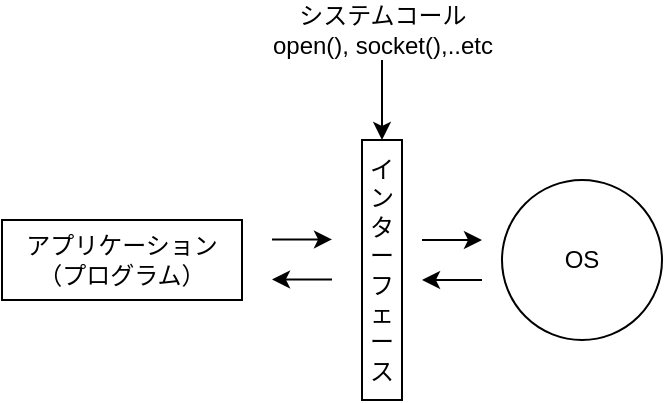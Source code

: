 <mxfile>
    <diagram id="TOnJFqNG4WAf0tsvQG2q" name="overview">
        <mxGraphModel dx="1382" dy="429" grid="1" gridSize="10" guides="1" tooltips="1" connect="1" arrows="1" fold="1" page="1" pageScale="1" pageWidth="850" pageHeight="1100" math="0" shadow="0">
            <root>
                <mxCell id="0"/>
                <mxCell id="1" parent="0"/>
                <mxCell id="2" value="アプリケーション&lt;div&gt;（プログラム）&lt;/div&gt;" style="rounded=0;whiteSpace=wrap;html=1;" vertex="1" parent="1">
                    <mxGeometry x="80" y="240" width="120" height="40" as="geometry"/>
                </mxCell>
                <mxCell id="3" value="OS" style="ellipse;whiteSpace=wrap;html=1;aspect=fixed;" vertex="1" parent="1">
                    <mxGeometry x="330" y="220" width="80" height="80" as="geometry"/>
                </mxCell>
                <mxCell id="5" value="イ&lt;div&gt;ン&lt;/div&gt;&lt;div&gt;タ&lt;/div&gt;&lt;div&gt;ー&lt;/div&gt;&lt;div&gt;フ&lt;/div&gt;&lt;div&gt;ェ&lt;/div&gt;&lt;div&gt;ー&lt;/div&gt;&lt;div&gt;ス&lt;/div&gt;" style="rounded=0;whiteSpace=wrap;html=1;" vertex="1" parent="1">
                    <mxGeometry x="260" y="200" width="20" height="130" as="geometry"/>
                </mxCell>
                <mxCell id="6" value="システムコール&lt;div&gt;open(), socket(),..etc&lt;/div&gt;" style="text;html=1;align=center;verticalAlign=middle;whiteSpace=wrap;rounded=0;" vertex="1" parent="1">
                    <mxGeometry x="202.5" y="130" width="135" height="30" as="geometry"/>
                </mxCell>
                <mxCell id="7" value="" style="endArrow=classic;html=1;exitX=0.5;exitY=1;exitDx=0;exitDy=0;entryX=0.5;entryY=0;entryDx=0;entryDy=0;" edge="1" parent="1" source="6" target="5">
                    <mxGeometry width="50" height="50" relative="1" as="geometry">
                        <mxPoint x="255" y="190" as="sourcePoint"/>
                        <mxPoint x="215" y="40" as="targetPoint"/>
                    </mxGeometry>
                </mxCell>
                <mxCell id="12" value="" style="endArrow=classic;html=1;" edge="1" parent="1">
                    <mxGeometry width="50" height="50" relative="1" as="geometry">
                        <mxPoint x="290" y="250" as="sourcePoint"/>
                        <mxPoint x="320" y="250" as="targetPoint"/>
                    </mxGeometry>
                </mxCell>
                <mxCell id="13" value="" style="endArrow=none;html=1;startArrow=classic;startFill=1;endFill=0;" edge="1" parent="1">
                    <mxGeometry width="50" height="50" relative="1" as="geometry">
                        <mxPoint x="290" y="270" as="sourcePoint"/>
                        <mxPoint x="320" y="270" as="targetPoint"/>
                    </mxGeometry>
                </mxCell>
                <mxCell id="14" value="" style="endArrow=classic;html=1;" edge="1" parent="1">
                    <mxGeometry width="50" height="50" relative="1" as="geometry">
                        <mxPoint x="215" y="249.71" as="sourcePoint"/>
                        <mxPoint x="245" y="249.71" as="targetPoint"/>
                    </mxGeometry>
                </mxCell>
                <mxCell id="15" value="" style="endArrow=none;html=1;startArrow=classic;startFill=1;endFill=0;" edge="1" parent="1">
                    <mxGeometry width="50" height="50" relative="1" as="geometry">
                        <mxPoint x="215" y="269.71" as="sourcePoint"/>
                        <mxPoint x="245" y="269.71" as="targetPoint"/>
                    </mxGeometry>
                </mxCell>
            </root>
        </mxGraphModel>
    </diagram>
    <diagram id="J1VK2gLh0V9kkepFNelj" name="usermode_kernelmode">
        <mxGraphModel dx="784" dy="820" grid="1" gridSize="10" guides="1" tooltips="1" connect="1" arrows="1" fold="1" page="1" pageScale="1" pageWidth="850" pageHeight="1100" math="0" shadow="0">
            <root>
                <mxCell id="0"/>
                <mxCell id="1" parent="0"/>
                <mxCell id="vN3aQdoyq_IWeirWHVhG-45" value="" style="rounded=0;whiteSpace=wrap;html=1;" vertex="1" parent="1">
                    <mxGeometry x="30" y="433" width="510" height="157" as="geometry"/>
                </mxCell>
                <mxCell id="BiSMzw0gfV3WNiCzi6MD-1" value="アプリケーション&lt;div&gt;（プログラム）&lt;/div&gt;" style="rounded=0;whiteSpace=wrap;html=1;" vertex="1" parent="1">
                    <mxGeometry x="80" y="252" width="120" height="40" as="geometry"/>
                </mxCell>
                <mxCell id="BiSMzw0gfV3WNiCzi6MD-2" value="カーネル" style="ellipse;whiteSpace=wrap;html=1;aspect=fixed;" vertex="1" parent="1">
                    <mxGeometry x="330" y="232" width="80" height="80" as="geometry"/>
                </mxCell>
                <mxCell id="BiSMzw0gfV3WNiCzi6MD-5" value="" style="endArrow=classic;html=1;" edge="1" parent="1">
                    <mxGeometry width="50" height="50" relative="1" as="geometry">
                        <mxPoint x="290" y="262" as="sourcePoint"/>
                        <mxPoint x="320" y="262" as="targetPoint"/>
                    </mxGeometry>
                </mxCell>
                <mxCell id="BiSMzw0gfV3WNiCzi6MD-6" value="" style="endArrow=none;html=1;startArrow=classic;startFill=1;endFill=0;" edge="1" parent="1">
                    <mxGeometry width="50" height="50" relative="1" as="geometry">
                        <mxPoint x="290" y="282" as="sourcePoint"/>
                        <mxPoint x="320" y="282" as="targetPoint"/>
                    </mxGeometry>
                </mxCell>
                <mxCell id="BiSMzw0gfV3WNiCzi6MD-7" value="" style="endArrow=classic;html=1;" edge="1" parent="1">
                    <mxGeometry width="50" height="50" relative="1" as="geometry">
                        <mxPoint x="215" y="261.71" as="sourcePoint"/>
                        <mxPoint x="245" y="261.71" as="targetPoint"/>
                    </mxGeometry>
                </mxCell>
                <mxCell id="BiSMzw0gfV3WNiCzi6MD-8" value="" style="endArrow=none;html=1;startArrow=classic;startFill=1;endFill=0;" edge="1" parent="1">
                    <mxGeometry width="50" height="50" relative="1" as="geometry">
                        <mxPoint x="215" y="281.71" as="sourcePoint"/>
                        <mxPoint x="245" y="281.71" as="targetPoint"/>
                    </mxGeometry>
                </mxCell>
                <mxCell id="vN3aQdoyq_IWeirWHVhG-1" value="システムコ｜ル" style="rounded=0;whiteSpace=wrap;html=1;" vertex="1" parent="1">
                    <mxGeometry x="260" y="212" width="20" height="120" as="geometry"/>
                </mxCell>
                <mxCell id="vN3aQdoyq_IWeirWHVhG-2" value="ユーザーモード" style="text;html=1;align=center;verticalAlign=middle;whiteSpace=wrap;rounded=0;fontStyle=0" vertex="1" parent="1">
                    <mxGeometry x="120" y="165" width="120" height="20" as="geometry"/>
                </mxCell>
                <mxCell id="vN3aQdoyq_IWeirWHVhG-3" value="カーネルモード" style="text;html=1;align=center;verticalAlign=middle;whiteSpace=wrap;rounded=0;fontStyle=0" vertex="1" parent="1">
                    <mxGeometry x="320" y="165" width="120" height="20" as="geometry"/>
                </mxCell>
                <mxCell id="vN3aQdoyq_IWeirWHVhG-4" value="" style="endArrow=none;html=1;exitX=0.5;exitY=0;exitDx=0;exitDy=0;dashed=1;" edge="1" parent="1" source="vN3aQdoyq_IWeirWHVhG-1">
                    <mxGeometry width="50" height="50" relative="1" as="geometry">
                        <mxPoint x="260" y="190" as="sourcePoint"/>
                        <mxPoint x="270" y="160" as="targetPoint"/>
                    </mxGeometry>
                </mxCell>
                <mxCell id="vN3aQdoyq_IWeirWHVhG-6" value="" style="endArrow=none;html=1;exitX=0.5;exitY=1;exitDx=0;exitDy=0;dashed=1;" edge="1" parent="1" source="vN3aQdoyq_IWeirWHVhG-1">
                    <mxGeometry width="50" height="50" relative="1" as="geometry">
                        <mxPoint x="280" y="222" as="sourcePoint"/>
                        <mxPoint x="270" y="400" as="targetPoint"/>
                    </mxGeometry>
                </mxCell>
                <mxCell id="vN3aQdoyq_IWeirWHVhG-7" value="・演算処理&lt;div&gt;・配列/変数の操作&lt;/div&gt;&lt;div&gt;・ローカル関数の呼び出し&lt;/div&gt;" style="rounded=0;whiteSpace=wrap;html=1;strokeColor=default;fillColor=none;align=left;dashed=1;" vertex="1" parent="1">
                    <mxGeometry x="80" y="332" width="160" height="60" as="geometry"/>
                </mxCell>
                <mxCell id="vN3aQdoyq_IWeirWHVhG-8" value="・ファイル操作&lt;div&gt;・ネットワーク通信&lt;/div&gt;&lt;div&gt;・・・など&lt;/div&gt;" style="rounded=0;whiteSpace=wrap;html=1;strokeColor=default;fillColor=none;align=left;dashed=1;" vertex="1" parent="1">
                    <mxGeometry x="300" y="332" width="160" height="60" as="geometry"/>
                </mxCell>
                <mxCell id="vN3aQdoyq_IWeirWHVhG-24" value="CPUのモード" style="text;html=1;align=center;verticalAlign=middle;whiteSpace=wrap;rounded=0;" vertex="1" parent="1">
                    <mxGeometry x="230" y="130" width="80" height="30" as="geometry"/>
                </mxCell>
                <mxCell id="vN3aQdoyq_IWeirWHVhG-25" value="" style="endArrow=none;html=1;" edge="1" parent="1">
                    <mxGeometry width="50" height="50" relative="1" as="geometry">
                        <mxPoint x="40" y="160" as="sourcePoint"/>
                        <mxPoint x="520" y="160" as="targetPoint"/>
                    </mxGeometry>
                </mxCell>
                <mxCell id="vN3aQdoyq_IWeirWHVhG-27" value="" style="endArrow=none;html=1;" edge="1" parent="1">
                    <mxGeometry width="50" height="50" relative="1" as="geometry">
                        <mxPoint x="40" y="130" as="sourcePoint"/>
                        <mxPoint x="520" y="130" as="targetPoint"/>
                    </mxGeometry>
                </mxCell>
                <mxCell id="vN3aQdoyq_IWeirWHVhG-29" value="" style="triangle;whiteSpace=wrap;html=1;rotation=-90;fillColor=#333333;" vertex="1" parent="1">
                    <mxGeometry x="255" y="398.5" width="30" height="37" as="geometry"/>
                </mxCell>
                <mxCell id="vN3aQdoyq_IWeirWHVhG-31" value="メモリ空間の動き&lt;div&gt;&lt;span style=&quot;color: rgb(0, 0, 0);&quot;&gt;例. ファイルの読み込みの場合&lt;/span&gt;&lt;/div&gt;" style="text;html=1;align=left;verticalAlign=middle;whiteSpace=wrap;rounded=0;" vertex="1" parent="1">
                    <mxGeometry x="40" y="440" width="220" height="30" as="geometry"/>
                </mxCell>
                <mxCell id="vN3aQdoyq_IWeirWHVhG-34" value="カーネル空間" style="rounded=0;whiteSpace=wrap;html=1;" vertex="1" parent="1">
                    <mxGeometry x="310" y="520" width="120" height="40" as="geometry"/>
                </mxCell>
                <mxCell id="vN3aQdoyq_IWeirWHVhG-35" value="ユーザー空間" style="rounded=0;whiteSpace=wrap;html=1;" vertex="1" parent="1">
                    <mxGeometry x="80" y="520" width="120" height="40" as="geometry"/>
                </mxCell>
                <mxCell id="vN3aQdoyq_IWeirWHVhG-36" value="" style="shape=note;whiteSpace=wrap;html=1;backgroundOutline=1;darkOpacity=0.05;size=12;" vertex="1" parent="1">
                    <mxGeometry x="480" y="520" width="30" height="37.5" as="geometry"/>
                </mxCell>
                <mxCell id="vN3aQdoyq_IWeirWHVhG-37" value="" style="endArrow=none;html=1;startArrow=classic;startFill=1;endFill=0;" edge="1" parent="1">
                    <mxGeometry width="50" height="50" relative="1" as="geometry">
                        <mxPoint x="440" y="539.5" as="sourcePoint"/>
                        <mxPoint x="470" y="539.5" as="targetPoint"/>
                    </mxGeometry>
                </mxCell>
                <mxCell id="vN3aQdoyq_IWeirWHVhG-38" value="ファイル" style="text;html=1;align=center;verticalAlign=middle;whiteSpace=wrap;rounded=0;" vertex="1" parent="1">
                    <mxGeometry x="460" y="560" width="70" height="20" as="geometry"/>
                </mxCell>
                <mxCell id="vN3aQdoyq_IWeirWHVhG-41" style="edgeStyle=none;html=1;endArrow=none;endFill=0;dashed=1;" edge="1" parent="1" source="vN3aQdoyq_IWeirWHVhG-40">
                    <mxGeometry relative="1" as="geometry">
                        <mxPoint x="458" y="533" as="targetPoint"/>
                    </mxGeometry>
                </mxCell>
                <mxCell id="vN3aQdoyq_IWeirWHVhG-40" value="ファイルの内容を読み込む" style="text;html=1;align=center;verticalAlign=middle;whiteSpace=wrap;rounded=0;" vertex="1" parent="1">
                    <mxGeometry x="415" y="470" width="95" height="30" as="geometry"/>
                </mxCell>
                <mxCell id="vN3aQdoyq_IWeirWHVhG-42" value="" style="endArrow=none;html=1;startArrow=classic;startFill=1;endFill=0;" edge="1" parent="1">
                    <mxGeometry width="50" height="50" relative="1" as="geometry">
                        <mxPoint x="210" y="540" as="sourcePoint"/>
                        <mxPoint x="300" y="539.76" as="targetPoint"/>
                    </mxGeometry>
                </mxCell>
                <mxCell id="vN3aQdoyq_IWeirWHVhG-43" value="ユーザー空間に&lt;span style=&quot;background-color: transparent;&quot;&gt;コピー&lt;/span&gt;" style="text;html=1;align=center;verticalAlign=middle;whiteSpace=wrap;rounded=0;" vertex="1" parent="1">
                    <mxGeometry x="196.25" y="480" width="127.5" height="20" as="geometry"/>
                </mxCell>
                <mxCell id="vN3aQdoyq_IWeirWHVhG-44" style="edgeStyle=none;html=1;endArrow=none;endFill=0;dashed=1;" edge="1" parent="1" source="vN3aQdoyq_IWeirWHVhG-43">
                    <mxGeometry relative="1" as="geometry">
                        <mxPoint x="252" y="537" as="targetPoint"/>
                        <mxPoint x="255" y="504" as="sourcePoint"/>
                    </mxGeometry>
                </mxCell>
            </root>
        </mxGraphModel>
    </diagram>
</mxfile>